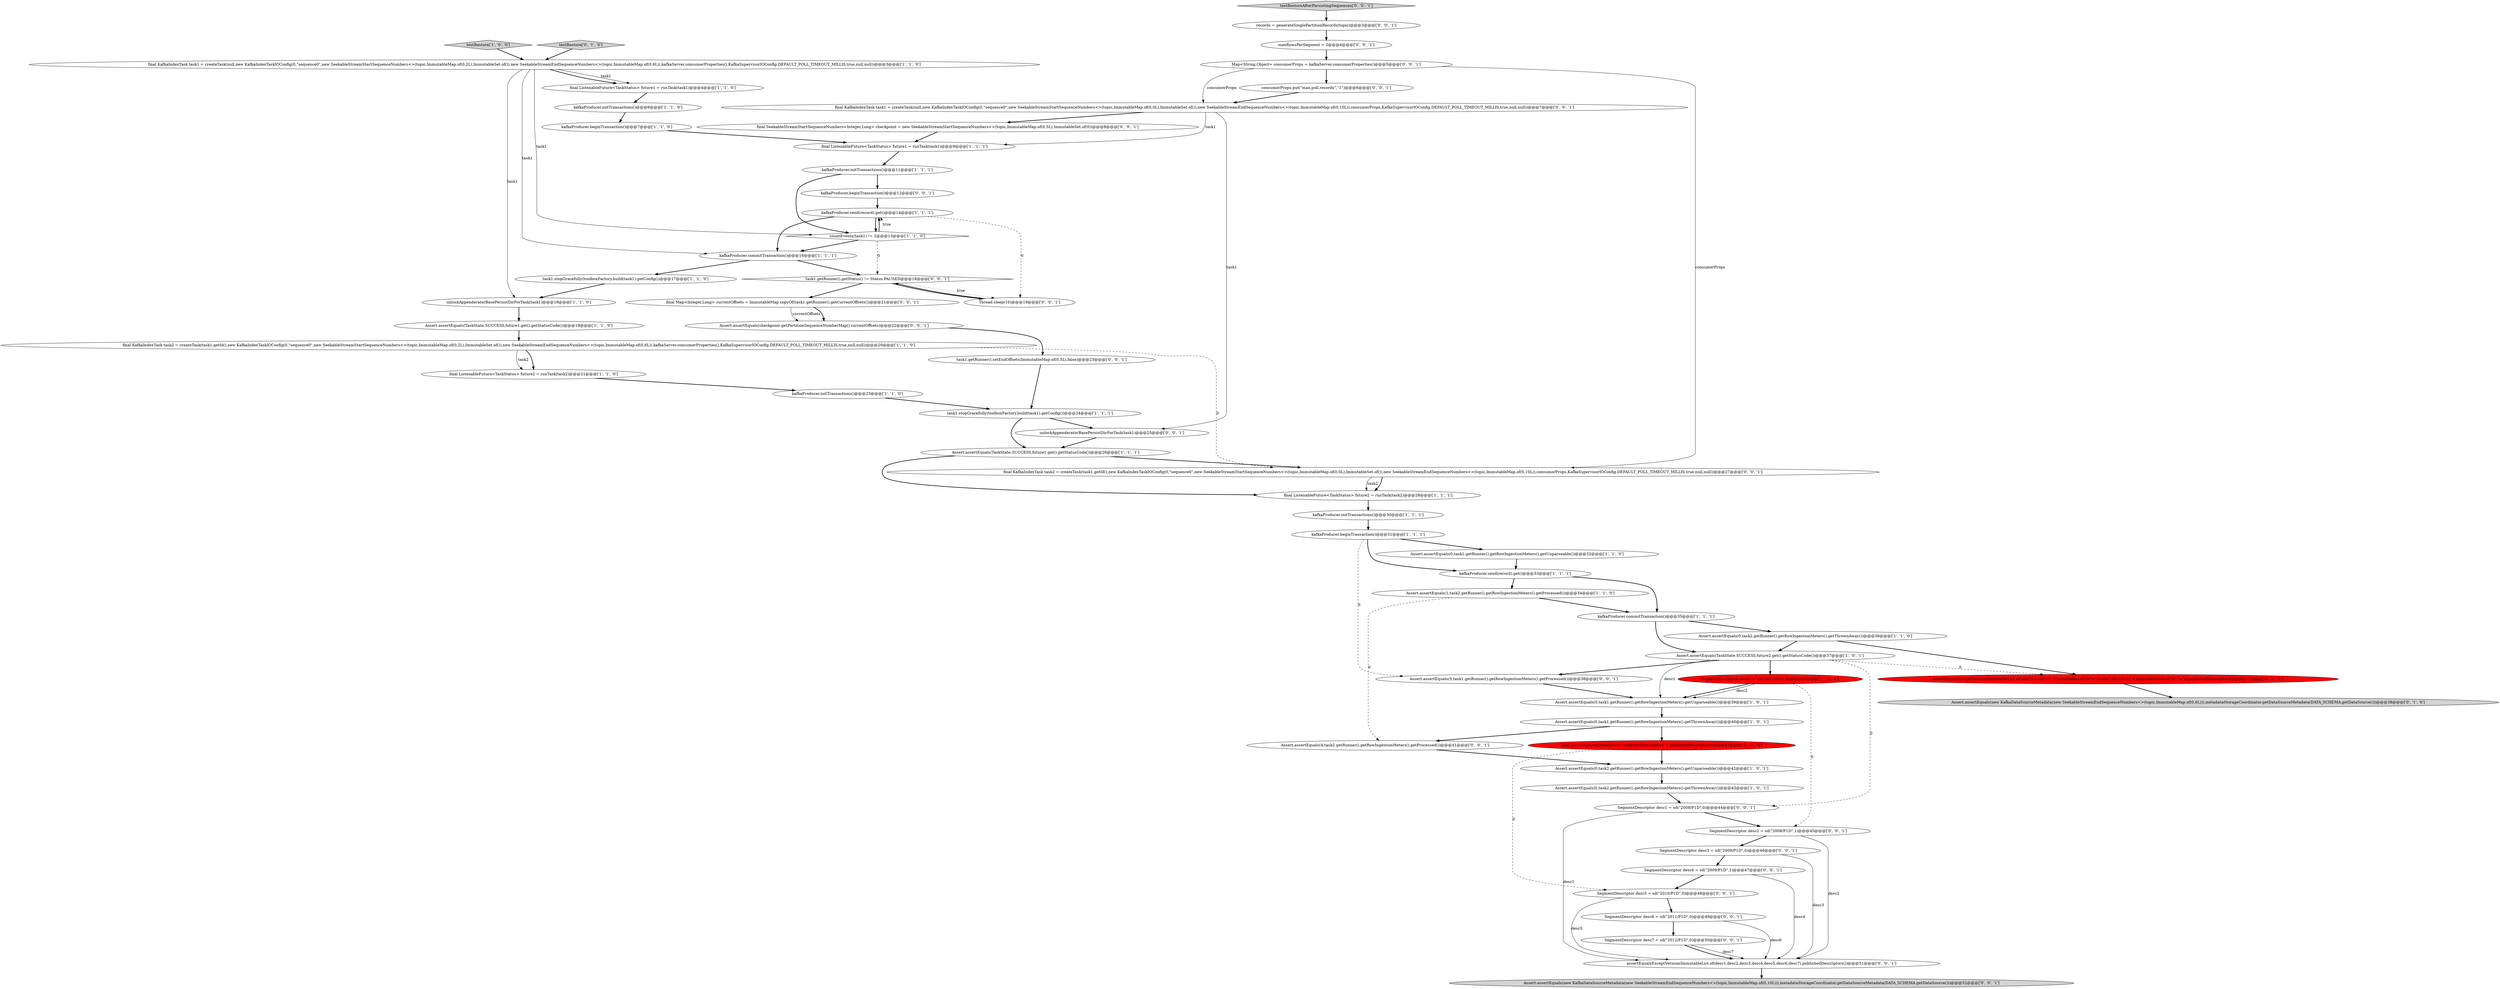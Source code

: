 digraph {
12 [style = filled, label = "kafkaProducer.initTransactions()@@@11@@@['1', '1', '1']", fillcolor = white, shape = ellipse image = "AAA0AAABBB1BBB"];
7 [style = filled, label = "Assert.assertEquals(TaskState.SUCCESS,future2.get().getStatusCode())@@@37@@@['1', '0', '1']", fillcolor = white, shape = ellipse image = "AAA0AAABBB1BBB"];
35 [style = filled, label = "Assert.assertEquals(new KafkaDataSourceMetadata(new SeekableStreamEndSequenceNumbers<>(topic,ImmutableMap.of(0,6L))),metadataStorageCoordinator.getDataSourceMetadata(DATA_SCHEMA.getDataSource()))@@@38@@@['0', '1', '0']", fillcolor = lightgray, shape = ellipse image = "AAA0AAABBB2BBB"];
38 [style = filled, label = "task1.getRunner().getStatus() != Status.PAUSED@@@18@@@['0', '0', '1']", fillcolor = white, shape = diamond image = "AAA0AAABBB3BBB"];
23 [style = filled, label = "final List<SegmentDescriptor> publishedDescriptors = publishedDescriptors()@@@41@@@['1', '0', '0']", fillcolor = red, shape = ellipse image = "AAA1AAABBB1BBB"];
48 [style = filled, label = "final KafkaIndexTask task1 = createTask(null,new KafkaIndexTaskIOConfig(0,\"sequence0\",new SeekableStreamStartSequenceNumbers<>(topic,ImmutableMap.of(0,0L),ImmutableSet.of()),new SeekableStreamEndSequenceNumbers<>(topic,ImmutableMap.of(0,10L)),consumerProps,KafkaSupervisorIOConfig.DEFAULT_POLL_TIMEOUT_MILLIS,true,null,null))@@@7@@@['0', '0', '1']", fillcolor = white, shape = ellipse image = "AAA0AAABBB3BBB"];
24 [style = filled, label = "kafkaProducer.commitTransaction()@@@16@@@['1', '1', '1']", fillcolor = white, shape = ellipse image = "AAA0AAABBB1BBB"];
8 [style = filled, label = "task1.stopGracefully(toolboxFactory.build(task1).getConfig())@@@24@@@['1', '1', '1']", fillcolor = white, shape = ellipse image = "AAA0AAABBB1BBB"];
44 [style = filled, label = "SegmentDescriptor desc5 = sd(\"2010/P1D\",0)@@@48@@@['0', '0', '1']", fillcolor = white, shape = ellipse image = "AAA0AAABBB3BBB"];
51 [style = filled, label = "SegmentDescriptor desc1 = sd(\"2008/P1D\",0)@@@44@@@['0', '0', '1']", fillcolor = white, shape = ellipse image = "AAA0AAABBB3BBB"];
11 [style = filled, label = "final KafkaIndexTask task1 = createTask(null,new KafkaIndexTaskIOConfig(0,\"sequence0\",new SeekableStreamStartSequenceNumbers<>(topic,ImmutableMap.of(0,2L),ImmutableSet.of()),new SeekableStreamEndSequenceNumbers<>(topic,ImmutableMap.of(0,6L)),kafkaServer.consumerProperties(),KafkaSupervisorIOConfig.DEFAULT_POLL_TIMEOUT_MILLIS,true,null,null))@@@3@@@['1', '1', '0']", fillcolor = white, shape = ellipse image = "AAA0AAABBB1BBB"];
54 [style = filled, label = "unlockAppenderatorBasePersistDirForTask(task1)@@@25@@@['0', '0', '1']", fillcolor = white, shape = ellipse image = "AAA0AAABBB3BBB"];
55 [style = filled, label = "Assert.assertEquals(checkpoint.getPartitionSequenceNumberMap(),currentOffsets)@@@22@@@['0', '0', '1']", fillcolor = white, shape = ellipse image = "AAA0AAABBB3BBB"];
58 [style = filled, label = "Assert.assertEquals(5,task1.getRunner().getRowIngestionMeters().getProcessed())@@@38@@@['0', '0', '1']", fillcolor = white, shape = ellipse image = "AAA0AAABBB3BBB"];
14 [style = filled, label = "final ListenableFuture<TaskStatus> future2 = runTask(task2)@@@21@@@['1', '1', '0']", fillcolor = white, shape = ellipse image = "AAA0AAABBB1BBB"];
26 [style = filled, label = "kafkaProducer.initTransactions()@@@23@@@['1', '1', '0']", fillcolor = white, shape = ellipse image = "AAA0AAABBB1BBB"];
33 [style = filled, label = "assertEqualsExceptVersion(ImmutableList.of(sdd(\"2010/P1D\",0,ImmutableList.of(\"c\")),sdd(\"2011/P1D\",0,ImmutableList.of(\"d\",\"e\"))),publishedDescriptors())@@@37@@@['0', '1', '0']", fillcolor = red, shape = ellipse image = "AAA1AAABBB2BBB"];
15 [style = filled, label = "kafkaProducer.commitTransaction()@@@35@@@['1', '1', '1']", fillcolor = white, shape = ellipse image = "AAA0AAABBB1BBB"];
32 [style = filled, label = "testRestore['1', '0', '0']", fillcolor = lightgray, shape = diamond image = "AAA0AAABBB1BBB"];
40 [style = filled, label = "Assert.assertEquals(4,task2.getRunner().getRowIngestionMeters().getProcessed())@@@41@@@['0', '0', '1']", fillcolor = white, shape = ellipse image = "AAA0AAABBB3BBB"];
29 [style = filled, label = "Assert.assertEquals(0,task1.getRunner().getRowIngestionMeters().getUnparseable())@@@32@@@['1', '1', '0']", fillcolor = white, shape = ellipse image = "AAA0AAABBB1BBB"];
10 [style = filled, label = "unlockAppenderatorBasePersistDirForTask(task1)@@@18@@@['1', '1', '0']", fillcolor = white, shape = ellipse image = "AAA0AAABBB1BBB"];
21 [style = filled, label = "kafkaProducer.send(record).get()@@@33@@@['1', '1', '1']", fillcolor = white, shape = ellipse image = "AAA0AAABBB1BBB"];
47 [style = filled, label = "consumerProps.put(\"max.poll.records\",\"1\")@@@6@@@['0', '0', '1']", fillcolor = white, shape = ellipse image = "AAA0AAABBB3BBB"];
56 [style = filled, label = "Assert.assertEquals(new KafkaDataSourceMetadata(new SeekableStreamEndSequenceNumbers<>(topic,ImmutableMap.of(0,10L))),metadataStorageCoordinator.getDataSourceMetadata(DATA_SCHEMA.getDataSource()))@@@52@@@['0', '0', '1']", fillcolor = lightgray, shape = ellipse image = "AAA0AAABBB3BBB"];
18 [style = filled, label = "Assert.assertEquals(TaskState.SUCCESS,future1.get().getStatusCode())@@@19@@@['1', '1', '0']", fillcolor = white, shape = ellipse image = "AAA0AAABBB1BBB"];
46 [style = filled, label = "kafkaProducer.beginTransaction()@@@12@@@['0', '0', '1']", fillcolor = white, shape = ellipse image = "AAA0AAABBB3BBB"];
50 [style = filled, label = "final Map<Integer,Long> currentOffsets = ImmutableMap.copyOf(task1.getRunner().getCurrentOffsets())@@@21@@@['0', '0', '1']", fillcolor = white, shape = ellipse image = "AAA0AAABBB3BBB"];
52 [style = filled, label = "maxRowsPerSegment = 2@@@4@@@['0', '0', '1']", fillcolor = white, shape = ellipse image = "AAA0AAABBB3BBB"];
4 [style = filled, label = "final ListenableFuture<TaskStatus> future2 = runTask(task2)@@@28@@@['1', '1', '1']", fillcolor = white, shape = ellipse image = "AAA0AAABBB1BBB"];
13 [style = filled, label = "Assert.assertEquals(1,task2.getRunner().getRowIngestionMeters().getProcessed())@@@34@@@['1', '1', '0']", fillcolor = white, shape = ellipse image = "AAA0AAABBB1BBB"];
37 [style = filled, label = "final KafkaIndexTask task2 = createTask(task1.getId(),new KafkaIndexTaskIOConfig(0,\"sequence0\",new SeekableStreamStartSequenceNumbers<>(topic,ImmutableMap.of(0,0L),ImmutableSet.of()),new SeekableStreamEndSequenceNumbers<>(topic,ImmutableMap.of(0,10L)),consumerProps,KafkaSupervisorIOConfig.DEFAULT_POLL_TIMEOUT_MILLIS,true,null,null))@@@27@@@['0', '0', '1']", fillcolor = white, shape = ellipse image = "AAA0AAABBB3BBB"];
9 [style = filled, label = "Assert.assertEquals(TaskState.SUCCESS,future1.get().getStatusCode())@@@26@@@['1', '1', '1']", fillcolor = white, shape = ellipse image = "AAA0AAABBB1BBB"];
49 [style = filled, label = "SegmentDescriptor desc3 = sd(\"2009/P1D\",0)@@@46@@@['0', '0', '1']", fillcolor = white, shape = ellipse image = "AAA0AAABBB3BBB"];
28 [style = filled, label = "Assert.assertEquals(0,task1.getRunner().getRowIngestionMeters().getUnparseable())@@@39@@@['1', '0', '1']", fillcolor = white, shape = ellipse image = "AAA0AAABBB1BBB"];
45 [style = filled, label = "assertEqualsExceptVersion(ImmutableList.of(desc1,desc2,desc3,desc4,desc5,desc6,desc7),publishedDescriptors())@@@51@@@['0', '0', '1']", fillcolor = white, shape = ellipse image = "AAA0AAABBB3BBB"];
25 [style = filled, label = "Assert.assertEquals(0,task2.getRunner().getRowIngestionMeters().getThrownAway())@@@36@@@['1', '1', '0']", fillcolor = white, shape = ellipse image = "AAA0AAABBB1BBB"];
61 [style = filled, label = "SegmentDescriptor desc6 = sd(\"2011/P1D\",0)@@@49@@@['0', '0', '1']", fillcolor = white, shape = ellipse image = "AAA0AAABBB3BBB"];
19 [style = filled, label = "kafkaProducer.initTransactions()@@@6@@@['1', '1', '0']", fillcolor = white, shape = ellipse image = "AAA0AAABBB1BBB"];
20 [style = filled, label = "countEvents(task1) != 2@@@13@@@['1', '1', '0']", fillcolor = white, shape = diamond image = "AAA0AAABBB1BBB"];
43 [style = filled, label = "records = generateSinglePartitionRecords(topic)@@@3@@@['0', '0', '1']", fillcolor = white, shape = ellipse image = "AAA0AAABBB3BBB"];
2 [style = filled, label = "final ListenableFuture<TaskStatus> future1 = runTask(task1)@@@4@@@['1', '1', '0']", fillcolor = white, shape = ellipse image = "AAA0AAABBB1BBB"];
59 [style = filled, label = "testRestoreAfterPersistingSequences['0', '0', '1']", fillcolor = lightgray, shape = diamond image = "AAA0AAABBB3BBB"];
5 [style = filled, label = "SegmentDescriptor desc2 = sd(\"2011/P1D\",0)@@@38@@@['1', '0', '0']", fillcolor = red, shape = ellipse image = "AAA1AAABBB1BBB"];
34 [style = filled, label = "testRestore['0', '1', '0']", fillcolor = lightgray, shape = diamond image = "AAA0AAABBB2BBB"];
36 [style = filled, label = "SegmentDescriptor desc7 = sd(\"2012/P1D\",0)@@@50@@@['0', '0', '1']", fillcolor = white, shape = ellipse image = "AAA0AAABBB3BBB"];
53 [style = filled, label = "SegmentDescriptor desc2 = sd(\"2008/P1D\",1)@@@45@@@['0', '0', '1']", fillcolor = white, shape = ellipse image = "AAA0AAABBB3BBB"];
22 [style = filled, label = "kafkaProducer.beginTransaction()@@@7@@@['1', '1', '0']", fillcolor = white, shape = ellipse image = "AAA0AAABBB1BBB"];
6 [style = filled, label = "final ListenableFuture<TaskStatus> future1 = runTask(task1)@@@9@@@['1', '1', '1']", fillcolor = white, shape = ellipse image = "AAA0AAABBB1BBB"];
31 [style = filled, label = "task1.stopGracefully(toolboxFactory.build(task1).getConfig())@@@17@@@['1', '1', '0']", fillcolor = white, shape = ellipse image = "AAA0AAABBB1BBB"];
41 [style = filled, label = "Thread.sleep(10)@@@19@@@['0', '0', '1']", fillcolor = white, shape = ellipse image = "AAA0AAABBB3BBB"];
3 [style = filled, label = "kafkaProducer.beginTransaction()@@@31@@@['1', '1', '1']", fillcolor = white, shape = ellipse image = "AAA0AAABBB1BBB"];
1 [style = filled, label = "Assert.assertEquals(0,task2.getRunner().getRowIngestionMeters().getThrownAway())@@@43@@@['1', '0', '1']", fillcolor = white, shape = ellipse image = "AAA0AAABBB1BBB"];
27 [style = filled, label = "final KafkaIndexTask task2 = createTask(task1.getId(),new KafkaIndexTaskIOConfig(0,\"sequence0\",new SeekableStreamStartSequenceNumbers<>(topic,ImmutableMap.of(0,2L),ImmutableSet.of()),new SeekableStreamEndSequenceNumbers<>(topic,ImmutableMap.of(0,6L)),kafkaServer.consumerProperties(),KafkaSupervisorIOConfig.DEFAULT_POLL_TIMEOUT_MILLIS,true,null,null))@@@20@@@['1', '1', '0']", fillcolor = white, shape = ellipse image = "AAA0AAABBB1BBB"];
16 [style = filled, label = "kafkaProducer.initTransactions()@@@30@@@['1', '1', '1']", fillcolor = white, shape = ellipse image = "AAA0AAABBB1BBB"];
60 [style = filled, label = "SegmentDescriptor desc4 = sd(\"2009/P1D\",1)@@@47@@@['0', '0', '1']", fillcolor = white, shape = ellipse image = "AAA0AAABBB3BBB"];
57 [style = filled, label = "task1.getRunner().setEndOffsets(ImmutableMap.of(0,5L),false)@@@23@@@['0', '0', '1']", fillcolor = white, shape = ellipse image = "AAA0AAABBB3BBB"];
30 [style = filled, label = "Assert.assertEquals(0,task2.getRunner().getRowIngestionMeters().getUnparseable())@@@42@@@['1', '0', '1']", fillcolor = white, shape = ellipse image = "AAA0AAABBB1BBB"];
17 [style = filled, label = "kafkaProducer.send(record).get()@@@14@@@['1', '1', '1']", fillcolor = white, shape = ellipse image = "AAA0AAABBB1BBB"];
42 [style = filled, label = "Map<String,Object> consumerProps = kafkaServer.consumerProperties()@@@5@@@['0', '0', '1']", fillcolor = white, shape = ellipse image = "AAA0AAABBB3BBB"];
39 [style = filled, label = "final SeekableStreamStartSequenceNumbers<Integer,Long> checkpoint = new SeekableStreamStartSequenceNumbers<>(topic,ImmutableMap.of(0,5L),ImmutableSet.of(0))@@@8@@@['0', '0', '1']", fillcolor = white, shape = ellipse image = "AAA0AAABBB3BBB"];
0 [style = filled, label = "Assert.assertEquals(0,task1.getRunner().getRowIngestionMeters().getThrownAway())@@@40@@@['1', '0', '1']", fillcolor = white, shape = ellipse image = "AAA0AAABBB1BBB"];
58->28 [style = bold, label=""];
50->55 [style = solid, label="currentOffsets"];
25->33 [style = bold, label=""];
15->25 [style = bold, label=""];
38->41 [style = dotted, label="true"];
21->15 [style = bold, label=""];
57->8 [style = bold, label=""];
44->45 [style = solid, label="desc5"];
39->6 [style = bold, label=""];
51->53 [style = bold, label=""];
38->41 [style = bold, label=""];
5->28 [style = bold, label=""];
48->39 [style = bold, label=""];
9->37 [style = bold, label=""];
17->41 [style = dashed, label="0"];
38->50 [style = bold, label=""];
28->0 [style = bold, label=""];
48->54 [style = solid, label="task1"];
55->57 [style = bold, label=""];
20->38 [style = dashed, label="0"];
50->55 [style = bold, label=""];
53->45 [style = solid, label="desc2"];
0->40 [style = bold, label=""];
32->11 [style = bold, label=""];
4->16 [style = bold, label=""];
21->13 [style = bold, label=""];
17->20 [style = bold, label=""];
16->3 [style = bold, label=""];
23->30 [style = bold, label=""];
47->48 [style = bold, label=""];
24->38 [style = bold, label=""];
13->40 [style = dashed, label="0"];
25->7 [style = bold, label=""];
52->42 [style = bold, label=""];
7->5 [style = bold, label=""];
0->23 [style = bold, label=""];
1->51 [style = bold, label=""];
11->2 [style = solid, label="task1"];
45->56 [style = bold, label=""];
41->38 [style = bold, label=""];
7->51 [style = dashed, label="0"];
13->15 [style = bold, label=""];
59->43 [style = bold, label=""];
19->22 [style = bold, label=""];
3->29 [style = bold, label=""];
22->6 [style = bold, label=""];
60->44 [style = bold, label=""];
44->61 [style = bold, label=""];
10->18 [style = bold, label=""];
49->45 [style = solid, label="desc3"];
11->24 [style = solid, label="task1"];
27->14 [style = bold, label=""];
20->17 [style = dotted, label="true"];
12->20 [style = bold, label=""];
42->47 [style = bold, label=""];
36->45 [style = solid, label="desc7"];
26->8 [style = bold, label=""];
29->21 [style = bold, label=""];
61->36 [style = bold, label=""];
27->37 [style = dashed, label="0"];
60->45 [style = solid, label="desc4"];
12->46 [style = bold, label=""];
11->10 [style = solid, label="task1"];
24->31 [style = bold, label=""];
51->45 [style = solid, label="desc1"];
31->10 [style = bold, label=""];
27->14 [style = solid, label="task2"];
49->60 [style = bold, label=""];
42->48 [style = solid, label="consumerProps"];
3->21 [style = bold, label=""];
40->30 [style = bold, label=""];
8->54 [style = bold, label=""];
61->45 [style = solid, label="desc6"];
6->12 [style = bold, label=""];
33->35 [style = bold, label=""];
2->19 [style = bold, label=""];
20->17 [style = bold, label=""];
7->58 [style = bold, label=""];
30->1 [style = bold, label=""];
15->7 [style = bold, label=""];
5->28 [style = solid, label="desc2"];
48->6 [style = solid, label="task1"];
3->58 [style = dashed, label="0"];
9->4 [style = bold, label=""];
11->20 [style = solid, label="task1"];
43->52 [style = bold, label=""];
42->37 [style = solid, label="consumerProps"];
11->2 [style = bold, label=""];
34->11 [style = bold, label=""];
37->4 [style = bold, label=""];
5->53 [style = dashed, label="0"];
14->26 [style = bold, label=""];
53->49 [style = bold, label=""];
17->24 [style = bold, label=""];
23->44 [style = dashed, label="0"];
18->27 [style = bold, label=""];
54->9 [style = bold, label=""];
8->9 [style = bold, label=""];
7->33 [style = dashed, label="0"];
36->45 [style = bold, label=""];
7->28 [style = solid, label="desc1"];
20->24 [style = bold, label=""];
46->17 [style = bold, label=""];
37->4 [style = solid, label="task2"];
}
